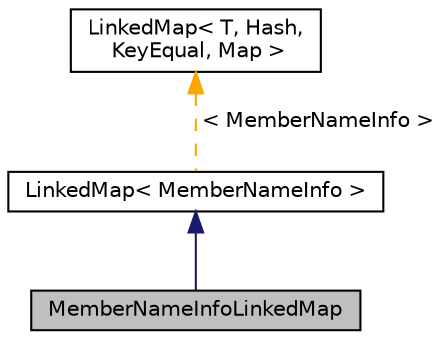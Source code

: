 digraph "MemberNameInfoLinkedMap"
{
 // INTERACTIVE_SVG=YES
 // LATEX_PDF_SIZE
  edge [fontname="Helvetica",fontsize="10",labelfontname="Helvetica",labelfontsize="10"];
  node [fontname="Helvetica",fontsize="10",shape=record];
  Node1 [label="MemberNameInfoLinkedMap",height=0.2,width=0.4,color="black", fillcolor="grey75", style="filled", fontcolor="black",tooltip=" "];
  Node2 -> Node1 [dir="back",color="midnightblue",fontsize="10",style="solid",fontname="Helvetica"];
  Node2 [label="LinkedMap\< MemberNameInfo \>",height=0.2,width=0.4,color="black", fillcolor="white", style="filled",URL="$d0/d2c/class_linked_map.html",tooltip=" "];
  Node3 -> Node2 [dir="back",color="orange",fontsize="10",style="dashed",label=" \< MemberNameInfo \>" ,fontname="Helvetica"];
  Node3 [label="LinkedMap\< T, Hash,\l KeyEqual, Map \>",height=0.2,width=0.4,color="black", fillcolor="white", style="filled",URL="$d0/d2c/class_linked_map.html",tooltip="Container class representing a vector of objects with keys."];
}

